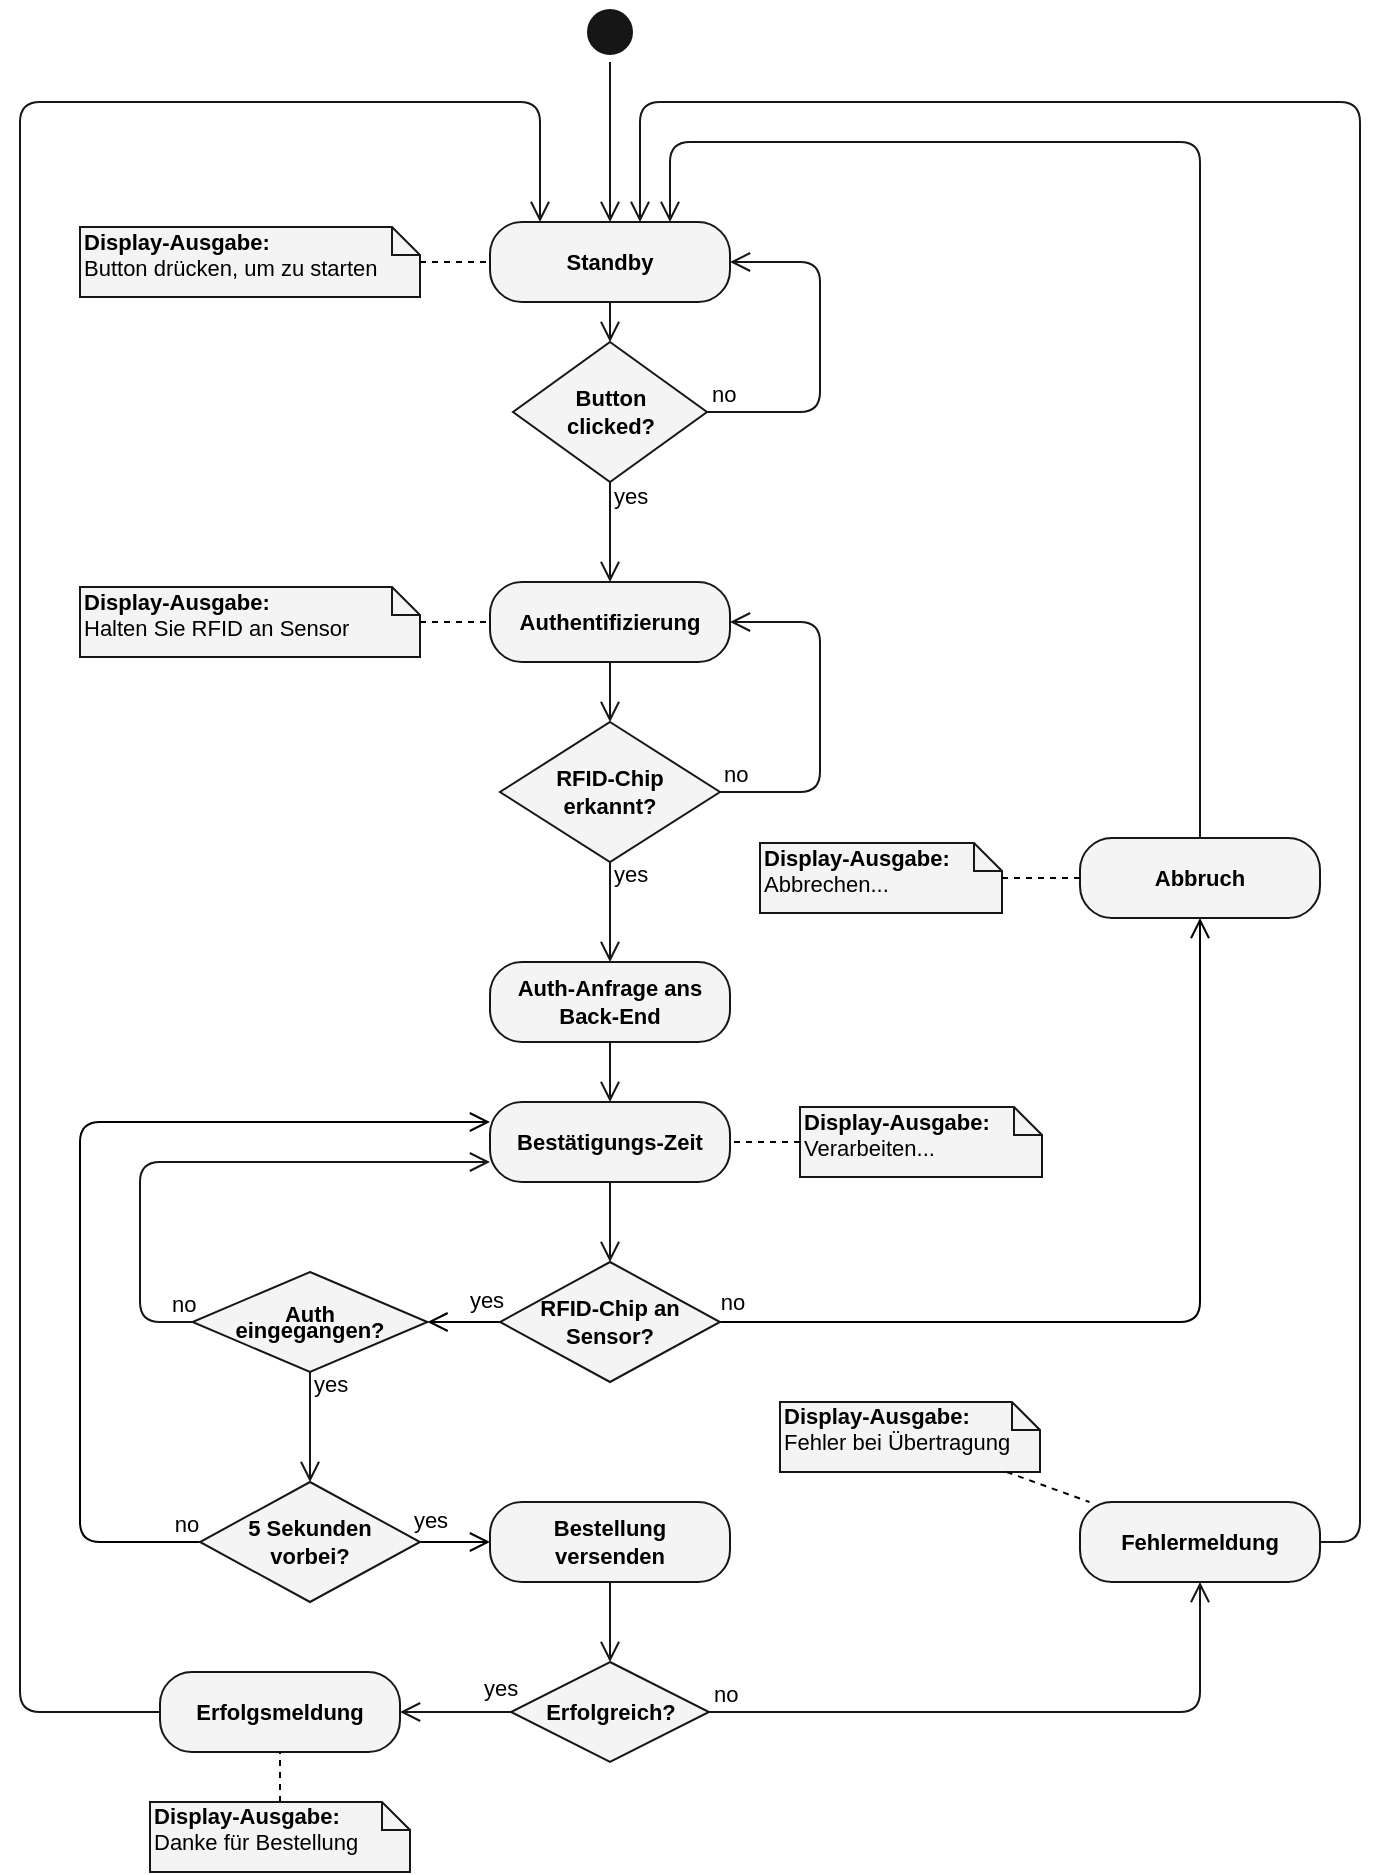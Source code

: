 <mxfile version="13.3.5" type="github">
  <diagram name="Page-1" id="0783ab3e-0a74-02c8-0abd-f7b4e66b4bec">
    <mxGraphModel dx="3965" dy="2205" grid="1" gridSize="10" guides="1" tooltips="1" connect="1" arrows="1" fold="1" page="0" pageScale="1" pageWidth="850" pageHeight="1100" background="#ffffff" math="0" shadow="0" extFonts="IBM Plex Sans^https://fonts.googleapis.com/css?family=IBM+Plex+Sans|Inter^https://fonts.googleapis.com/css?family=Inter|IBM Plex Mono^https://fonts.googleapis.com/css?family=IBM+Plex+Mono">
      <root>
        <mxCell id="0" />
        <mxCell id="1" parent="0" />
        <mxCell id="UkPEANMkQvJuo5ozUItd-36" value="" style="ellipse;html=1;shape=startState;fillColor=#161616;strokeColor=#161616;fontFamily=Helvetica;" parent="1" vertex="1">
          <mxGeometry x="200" y="-230" width="30" height="30" as="geometry" />
        </mxCell>
        <mxCell id="UkPEANMkQvJuo5ozUItd-37" value="" style="edgeStyle=orthogonalEdgeStyle;html=1;verticalAlign=bottom;endArrow=open;endSize=8;strokeColor=#161616;fontFamily=Helvetica;" parent="1" source="UkPEANMkQvJuo5ozUItd-36" target="UkPEANMkQvJuo5ozUItd-38" edge="1">
          <mxGeometry relative="1" as="geometry">
            <mxPoint x="215" y="-110" as="targetPoint" />
          </mxGeometry>
        </mxCell>
        <mxCell id="UkPEANMkQvJuo5ozUItd-38" value="Standby" style="rounded=1;whiteSpace=wrap;html=1;arcSize=40;fontColor=#000000;fontFamily=Helvetica;fontStyle=1;strokeColor=#161616;fillColor=#f4f4f4;fontSize=11;" parent="1" vertex="1">
          <mxGeometry x="155" y="-120" width="120" height="40" as="geometry" />
        </mxCell>
        <mxCell id="UkPEANMkQvJuo5ozUItd-39" value="" style="edgeStyle=orthogonalEdgeStyle;html=1;verticalAlign=bottom;endArrow=open;endSize=8;strokeColor=#161616;fontFamily=Helvetica;" parent="1" source="UkPEANMkQvJuo5ozUItd-38" target="UkPEANMkQvJuo5ozUItd-45" edge="1">
          <mxGeometry relative="1" as="geometry">
            <mxPoint x="215" y="-30" as="targetPoint" />
          </mxGeometry>
        </mxCell>
        <mxCell id="UkPEANMkQvJuo5ozUItd-41" style="rounded=0;orthogonalLoop=1;jettySize=auto;html=1;fontFamily=Helvetica;endArrow=none;endFill=0;dashed=1;" parent="1" source="UkPEANMkQvJuo5ozUItd-40" target="UkPEANMkQvJuo5ozUItd-38" edge="1">
          <mxGeometry relative="1" as="geometry" />
        </mxCell>
        <mxCell id="UkPEANMkQvJuo5ozUItd-40" value="&lt;b style=&quot;font-size: 11px;&quot;&gt;Display-Ausgabe:&lt;/b&gt;&lt;br style=&quot;font-size: 11px;&quot;&gt;Button drücken, um zu starten" style="shape=note;whiteSpace=wrap;html=1;size=14;verticalAlign=top;align=left;spacingTop=-6;strokeColor=#161616;fontFamily=Helvetica;fillColor=#F4F4F4;fontSize=11;" parent="1" vertex="1">
          <mxGeometry x="-50" y="-117.5" width="170" height="35" as="geometry" />
        </mxCell>
        <mxCell id="UkPEANMkQvJuo5ozUItd-42" value="Authentifizierung" style="rounded=1;whiteSpace=wrap;html=1;arcSize=40;fontColor=#000000;fontFamily=Helvetica;fontStyle=1;strokeColor=#161616;fillColor=#f4f4f4;fontSize=11;" parent="1" vertex="1">
          <mxGeometry x="155" y="60" width="120" height="40" as="geometry" />
        </mxCell>
        <mxCell id="UkPEANMkQvJuo5ozUItd-43" value="" style="edgeStyle=orthogonalEdgeStyle;html=1;verticalAlign=bottom;endArrow=open;endSize=8;strokeColor=#161616;entryX=0.5;entryY=0;entryDx=0;entryDy=0;fontFamily=Helvetica;" parent="1" source="UkPEANMkQvJuo5ozUItd-42" target="UkPEANMkQvJuo5ozUItd-53" edge="1">
          <mxGeometry relative="1" as="geometry">
            <mxPoint x="215" y="150" as="targetPoint" />
          </mxGeometry>
        </mxCell>
        <mxCell id="UkPEANMkQvJuo5ozUItd-45" value="Button&lt;br style=&quot;font-size: 11px;&quot;&gt;clicked?" style="rhombus;whiteSpace=wrap;html=1;strokeColor=#161616;fillColor=#F4F4F4;fontFamily=Helvetica;fontStyle=1;fontSize=11;" parent="1" vertex="1">
          <mxGeometry x="166.5" y="-60" width="97" height="70" as="geometry" />
        </mxCell>
        <mxCell id="UkPEANMkQvJuo5ozUItd-46" value="&lt;font&gt;no&lt;/font&gt;" style="edgeStyle=orthogonalEdgeStyle;html=1;align=left;verticalAlign=bottom;endArrow=open;endSize=8;strokeColor=#161616;entryX=1;entryY=0.5;entryDx=0;entryDy=0;exitX=1;exitY=0.5;exitDx=0;exitDy=0;fontFamily=Helvetica;" parent="1" source="UkPEANMkQvJuo5ozUItd-45" target="UkPEANMkQvJuo5ozUItd-38" edge="1">
          <mxGeometry x="-1" relative="1" as="geometry">
            <mxPoint x="305" y="-20" as="targetPoint" />
            <Array as="points">
              <mxPoint x="320" y="-25" />
              <mxPoint x="320" y="-100" />
            </Array>
          </mxGeometry>
        </mxCell>
        <mxCell id="UkPEANMkQvJuo5ozUItd-47" value="&lt;font&gt;yes&lt;/font&gt;" style="edgeStyle=orthogonalEdgeStyle;html=1;align=left;verticalAlign=top;endArrow=open;endSize=8;strokeColor=#161616;fontFamily=Helvetica;" parent="1" source="UkPEANMkQvJuo5ozUItd-45" target="UkPEANMkQvJuo5ozUItd-42" edge="1">
          <mxGeometry x="-1" y="-6" relative="1" as="geometry">
            <mxPoint x="165" y="60" as="targetPoint" />
            <mxPoint x="6" y="-6" as="offset" />
          </mxGeometry>
        </mxCell>
        <mxCell id="UkPEANMkQvJuo5ozUItd-49" style="edgeStyle=none;rounded=0;orthogonalLoop=1;jettySize=auto;html=1;dashed=1;endArrow=none;endFill=0;strokeColor=#000000;fontFamily=Helvetica;" parent="1" source="UkPEANMkQvJuo5ozUItd-48" target="UkPEANMkQvJuo5ozUItd-42" edge="1">
          <mxGeometry relative="1" as="geometry" />
        </mxCell>
        <mxCell id="UkPEANMkQvJuo5ozUItd-48" value="&lt;b style=&quot;font-size: 11px;&quot;&gt;Display-Ausgabe:&lt;/b&gt;&lt;br style=&quot;font-size: 11px;&quot;&gt;Halten Sie RFID an Sensor" style="shape=note;whiteSpace=wrap;html=1;size=14;verticalAlign=top;align=left;spacingTop=-6;strokeColor=#161616;fontFamily=Helvetica;fillColor=#F4F4F4;fontSize=11;" parent="1" vertex="1">
          <mxGeometry x="-50" y="62.5" width="170" height="35" as="geometry" />
        </mxCell>
        <mxCell id="UkPEANMkQvJuo5ozUItd-53" value="RFID-Chip&lt;br style=&quot;font-size: 11px;&quot;&gt;erkannt?" style="rhombus;whiteSpace=wrap;html=1;strokeColor=#161616;fillColor=#F4F4F4;fontFamily=Helvetica;fontStyle=1;fontSize=11;" parent="1" vertex="1">
          <mxGeometry x="160" y="130" width="110" height="70" as="geometry" />
        </mxCell>
        <mxCell id="UkPEANMkQvJuo5ozUItd-54" value="&lt;font&gt;no&lt;/font&gt;" style="edgeStyle=orthogonalEdgeStyle;html=1;align=left;verticalAlign=bottom;endArrow=open;endSize=8;strokeColor=#161616;entryX=1;entryY=0.5;entryDx=0;entryDy=0;fontFamily=Helvetica;" parent="1" source="UkPEANMkQvJuo5ozUItd-53" target="UkPEANMkQvJuo5ozUItd-42" edge="1">
          <mxGeometry x="-1" relative="1" as="geometry">
            <mxPoint x="330" y="230" as="targetPoint" />
            <Array as="points">
              <mxPoint x="320" y="165" />
              <mxPoint x="320" y="80" />
            </Array>
          </mxGeometry>
        </mxCell>
        <mxCell id="UkPEANMkQvJuo5ozUItd-55" value="&lt;font&gt;yes&lt;/font&gt;" style="edgeStyle=orthogonalEdgeStyle;html=1;align=left;verticalAlign=top;endArrow=open;endSize=8;strokeColor=#161616;fontFamily=Helvetica;" parent="1" source="UkPEANMkQvJuo5ozUItd-53" target="UkPEANMkQvJuo5ozUItd-64" edge="1">
          <mxGeometry x="-1" y="-7" relative="1" as="geometry">
            <mxPoint x="215" y="250" as="targetPoint" />
            <mxPoint x="7" y="-7" as="offset" />
          </mxGeometry>
        </mxCell>
        <mxCell id="UkPEANMkQvJuo5ozUItd-64" value="Auth-Anfrage ans Back-End" style="rounded=1;whiteSpace=wrap;html=1;arcSize=40;fontColor=#000000;fontFamily=Helvetica;fontStyle=1;strokeColor=#161616;fillColor=#f4f4f4;fontSize=11;" parent="1" vertex="1">
          <mxGeometry x="155" y="250" width="120" height="40" as="geometry" />
        </mxCell>
        <mxCell id="UkPEANMkQvJuo5ozUItd-65" value="" style="edgeStyle=orthogonalEdgeStyle;html=1;verticalAlign=bottom;endArrow=open;endSize=8;strokeColor=#161616;entryX=0.5;entryY=0;entryDx=0;entryDy=0;fontFamily=Helvetica;" parent="1" source="UkPEANMkQvJuo5ozUItd-64" target="UkPEANMkQvJuo5ozUItd-80" edge="1">
          <mxGeometry relative="1" as="geometry">
            <mxPoint x="215" y="340" as="targetPoint" />
          </mxGeometry>
        </mxCell>
        <mxCell id="UkPEANMkQvJuo5ozUItd-71" value="no" style="edgeStyle=orthogonalEdgeStyle;rounded=1;orthogonalLoop=1;jettySize=auto;html=1;endArrow=open;endFill=0;strokeColor=#000000;fontFamily=Helvetica;endSize=8;startSize=8;" parent="1" source="UkPEANMkQvJuo5ozUItd-76" target="UkPEANMkQvJuo5ozUItd-69" edge="1">
          <mxGeometry x="0.131" y="234" relative="1" as="geometry">
            <mxPoint x="365" y="440" as="sourcePoint" />
            <mxPoint as="offset" />
          </mxGeometry>
        </mxCell>
        <mxCell id="UkPEANMkQvJuo5ozUItd-69" value="Abbruch" style="rounded=1;whiteSpace=wrap;html=1;arcSize=40;fontColor=#000000;fontFamily=Helvetica;fontStyle=1;strokeColor=#161616;fillColor=#f4f4f4;fontSize=11;" parent="1" vertex="1">
          <mxGeometry x="450" y="188" width="120" height="40" as="geometry" />
        </mxCell>
        <mxCell id="UkPEANMkQvJuo5ozUItd-70" value="" style="edgeStyle=orthogonalEdgeStyle;html=1;verticalAlign=bottom;endArrow=open;endSize=8;strokeColor=#161616;entryX=0.75;entryY=0;entryDx=0;entryDy=0;fontFamily=Helvetica;" parent="1" source="UkPEANMkQvJuo5ozUItd-69" target="UkPEANMkQvJuo5ozUItd-38" edge="1">
          <mxGeometry relative="1" as="geometry">
            <mxPoint x="257" y="-141" as="targetPoint" />
            <mxPoint x="490" y="130" as="sourcePoint" />
            <Array as="points">
              <mxPoint x="510" y="-160" />
              <mxPoint x="245" y="-160" />
            </Array>
          </mxGeometry>
        </mxCell>
        <mxCell id="UkPEANMkQvJuo5ozUItd-83" value="yes" style="edgeStyle=orthogonalEdgeStyle;rounded=1;orthogonalLoop=1;jettySize=auto;html=1;startSize=8;endArrow=open;endFill=0;endSize=8;strokeColor=#000000;fontFamily=Helvetica;exitX=0;exitY=0.5;exitDx=0;exitDy=0;" parent="1" source="UkPEANMkQvJuo5ozUItd-76" target="UkPEANMkQvJuo5ozUItd-90" edge="1">
          <mxGeometry x="-0.681" y="-11" relative="1" as="geometry">
            <mxPoint x="215" y="490" as="targetPoint" />
            <mxPoint as="offset" />
          </mxGeometry>
        </mxCell>
        <mxCell id="UkPEANMkQvJuo5ozUItd-76" value="RFID-Chip an Sensor?" style="rhombus;whiteSpace=wrap;html=1;strokeColor=#161616;fillColor=#F4F4F4;fontFamily=Helvetica;fontStyle=1;fontSize=11;" parent="1" vertex="1">
          <mxGeometry x="160" y="400" width="110" height="60" as="geometry" />
        </mxCell>
        <mxCell id="UkPEANMkQvJuo5ozUItd-80" value="Bestätigungs-Zeit" style="rounded=1;whiteSpace=wrap;html=1;arcSize=40;fontColor=#000000;fontFamily=Helvetica;fontStyle=1;strokeColor=#161616;fillColor=#f4f4f4;fontSize=11;" parent="1" vertex="1">
          <mxGeometry x="155" y="320" width="120" height="40" as="geometry" />
        </mxCell>
        <mxCell id="UkPEANMkQvJuo5ozUItd-81" value="" style="edgeStyle=orthogonalEdgeStyle;html=1;verticalAlign=bottom;endArrow=open;endSize=8;strokeColor=#161616;fontFamily=Helvetica;" parent="1" source="UkPEANMkQvJuo5ozUItd-80" target="UkPEANMkQvJuo5ozUItd-76" edge="1">
          <mxGeometry relative="1" as="geometry">
            <mxPoint x="10" y="480" as="targetPoint" />
          </mxGeometry>
        </mxCell>
        <mxCell id="UkPEANMkQvJuo5ozUItd-84" value="no" style="edgeStyle=orthogonalEdgeStyle;rounded=1;orthogonalLoop=1;jettySize=auto;html=1;startSize=8;endArrow=open;endFill=0;endSize=8;strokeColor=#000000;fontFamily=Helvetica;exitX=0;exitY=0.5;exitDx=0;exitDy=0;" parent="1" source="UkPEANMkQvJuo5ozUItd-82" target="UkPEANMkQvJuo5ozUItd-80" edge="1">
          <mxGeometry x="-0.71" y="-53" relative="1" as="geometry">
            <Array as="points">
              <mxPoint x="-50" y="540" />
              <mxPoint x="-50" y="330" />
            </Array>
            <mxPoint as="offset" />
          </mxGeometry>
        </mxCell>
        <mxCell id="UkPEANMkQvJuo5ozUItd-95" value="yes" style="edgeStyle=orthogonalEdgeStyle;rounded=1;orthogonalLoop=1;jettySize=auto;html=1;startSize=8;endArrow=open;endFill=0;endSize=8;strokeColor=#000000;fontFamily=Helvetica;" parent="1" source="UkPEANMkQvJuo5ozUItd-82" target="UkPEANMkQvJuo5ozUItd-93" edge="1">
          <mxGeometry x="-0.778" y="11" relative="1" as="geometry">
            <mxPoint as="offset" />
          </mxGeometry>
        </mxCell>
        <mxCell id="UkPEANMkQvJuo5ozUItd-82" value="5 Sekunden&lt;br style=&quot;font-size: 11px;&quot;&gt;vorbei?" style="rhombus;whiteSpace=wrap;html=1;strokeColor=#161616;fillColor=#F4F4F4;fontFamily=Helvetica;fontStyle=1;fontSize=11;" parent="1" vertex="1">
          <mxGeometry x="10" y="510" width="110" height="60" as="geometry" />
        </mxCell>
        <mxCell id="UkPEANMkQvJuo5ozUItd-85" value="&lt;b style=&quot;font-size: 11px;&quot;&gt;Display-Ausgabe:&lt;/b&gt;&lt;br style=&quot;font-size: 11px;&quot;&gt;Verarbeiten..." style="shape=note;whiteSpace=wrap;html=1;size=14;verticalAlign=top;align=left;spacingTop=-6;strokeColor=#161616;fontFamily=Helvetica;fillColor=#F4F4F4;fontSize=11;" parent="1" vertex="1">
          <mxGeometry x="310" y="322.5" width="121" height="35" as="geometry" />
        </mxCell>
        <mxCell id="UkPEANMkQvJuo5ozUItd-86" style="edgeStyle=none;rounded=0;orthogonalLoop=1;jettySize=auto;html=1;dashed=1;endArrow=none;endFill=0;strokeColor=#000000;fontFamily=Helvetica;" parent="1" source="UkPEANMkQvJuo5ozUItd-85" target="UkPEANMkQvJuo5ozUItd-80" edge="1">
          <mxGeometry relative="1" as="geometry">
            <mxPoint x="130" y="90" as="sourcePoint" />
            <mxPoint x="165" y="90" as="targetPoint" />
          </mxGeometry>
        </mxCell>
        <mxCell id="UkPEANMkQvJuo5ozUItd-90" value="&lt;p style=&quot;line-height: 70%; font-size: 11px;&quot;&gt;Auth&lt;br style=&quot;font-size: 11px;&quot;&gt;eingegangen?&lt;/p&gt;" style="rhombus;whiteSpace=wrap;html=1;strokeColor=#161616;fillColor=#F4F4F4;fontFamily=Helvetica;fontStyle=1;fontSize=11;" parent="1" vertex="1">
          <mxGeometry x="6.25" y="405" width="117.5" height="50" as="geometry" />
        </mxCell>
        <mxCell id="UkPEANMkQvJuo5ozUItd-91" value="&lt;font&gt;no&lt;/font&gt;" style="edgeStyle=orthogonalEdgeStyle;html=1;align=left;verticalAlign=bottom;endArrow=open;endSize=8;strokeColor=#161616;exitX=0;exitY=0.5;exitDx=0;exitDy=0;fontFamily=Helvetica;" parent="1" source="UkPEANMkQvJuo5ozUItd-90" target="UkPEANMkQvJuo5ozUItd-80" edge="1">
          <mxGeometry x="-0.914" relative="1" as="geometry">
            <mxPoint x="335" y="530" as="targetPoint" />
            <Array as="points">
              <mxPoint x="-20" y="430" />
              <mxPoint x="-20" y="350" />
            </Array>
            <mxPoint as="offset" />
          </mxGeometry>
        </mxCell>
        <mxCell id="UkPEANMkQvJuo5ozUItd-92" value="&lt;font&gt;yes&lt;/font&gt;" style="edgeStyle=orthogonalEdgeStyle;html=1;align=left;verticalAlign=top;endArrow=open;endSize=8;strokeColor=#161616;entryX=0.5;entryY=0;entryDx=0;entryDy=0;exitX=0.5;exitY=1;exitDx=0;exitDy=0;fontFamily=Helvetica;" parent="1" source="UkPEANMkQvJuo5ozUItd-90" target="UkPEANMkQvJuo5ozUItd-82" edge="1">
          <mxGeometry x="-1" y="-7" relative="1" as="geometry">
            <mxPoint x="195" y="610" as="targetPoint" />
            <mxPoint x="149" y="550" as="sourcePoint" />
            <mxPoint x="7" y="-7" as="offset" />
          </mxGeometry>
        </mxCell>
        <mxCell id="UkPEANMkQvJuo5ozUItd-93" value="Bestellung&lt;br style=&quot;font-size: 11px;&quot;&gt;versenden" style="rounded=1;whiteSpace=wrap;html=1;arcSize=40;fontColor=#000000;fontFamily=Helvetica;fontStyle=1;strokeColor=#161616;fillColor=#f4f4f4;fontSize=11;" parent="1" vertex="1">
          <mxGeometry x="155" y="520" width="120" height="40" as="geometry" />
        </mxCell>
        <mxCell id="UkPEANMkQvJuo5ozUItd-94" value="" style="edgeStyle=orthogonalEdgeStyle;html=1;verticalAlign=bottom;endArrow=open;endSize=8;strokeColor=#161616;fontFamily=Helvetica;" parent="1" source="UkPEANMkQvJuo5ozUItd-93" target="UkPEANMkQvJuo5ozUItd-96" edge="1">
          <mxGeometry relative="1" as="geometry">
            <mxPoint x="215" y="630" as="targetPoint" />
          </mxGeometry>
        </mxCell>
        <mxCell id="UkPEANMkQvJuo5ozUItd-96" value="Erfolgreich?" style="rhombus;whiteSpace=wrap;html=1;strokeColor=#161616;fillColor=#F4F4F4;fontFamily=Helvetica;fontStyle=1;fontSize=11;" parent="1" vertex="1">
          <mxGeometry x="165.5" y="600" width="99" height="50" as="geometry" />
        </mxCell>
        <mxCell id="UkPEANMkQvJuo5ozUItd-97" value="&lt;font&gt;no&lt;/font&gt;" style="edgeStyle=orthogonalEdgeStyle;html=1;align=left;verticalAlign=bottom;endArrow=open;endSize=8;strokeColor=#161616;fontFamily=Helvetica;" parent="1" source="UkPEANMkQvJuo5ozUItd-96" target="UkPEANMkQvJuo5ozUItd-99" edge="1">
          <mxGeometry x="-1" relative="1" as="geometry">
            <mxPoint x="509" y="560" as="targetPoint" />
          </mxGeometry>
        </mxCell>
        <mxCell id="UkPEANMkQvJuo5ozUItd-98" value="&lt;font&gt;yes&lt;/font&gt;" style="edgeStyle=orthogonalEdgeStyle;html=1;align=left;verticalAlign=top;endArrow=open;endSize=8;strokeColor=#161616;fontFamily=Helvetica;" parent="1" source="UkPEANMkQvJuo5ozUItd-96" target="UkPEANMkQvJuo5ozUItd-103" edge="1">
          <mxGeometry x="-0.441" y="-25" relative="1" as="geometry">
            <mxPoint x="215" y="730" as="targetPoint" />
            <mxPoint as="offset" />
          </mxGeometry>
        </mxCell>
        <mxCell id="UkPEANMkQvJuo5ozUItd-99" value="Fehlermeldung" style="rounded=1;whiteSpace=wrap;html=1;arcSize=40;fontColor=#000000;fontFamily=Helvetica;fontStyle=1;strokeColor=#161616;fillColor=#f4f4f4;fontSize=11;" parent="1" vertex="1">
          <mxGeometry x="450" y="520" width="120" height="40" as="geometry" />
        </mxCell>
        <mxCell id="UkPEANMkQvJuo5ozUItd-100" value="" style="edgeStyle=orthogonalEdgeStyle;html=1;verticalAlign=bottom;endArrow=open;endSize=8;strokeColor=#161616;fontFamily=Helvetica;" parent="1" source="UkPEANMkQvJuo5ozUItd-99" target="UkPEANMkQvJuo5ozUItd-38" edge="1">
          <mxGeometry relative="1" as="geometry">
            <mxPoint x="420" y="580" as="targetPoint" />
            <Array as="points">
              <mxPoint x="590" y="540" />
              <mxPoint x="590" y="-180" />
              <mxPoint x="230" y="-180" />
            </Array>
          </mxGeometry>
        </mxCell>
        <mxCell id="UkPEANMkQvJuo5ozUItd-101" value="&lt;b style=&quot;font-size: 11px;&quot;&gt;Display-Ausgabe:&lt;/b&gt;&lt;br style=&quot;font-size: 11px;&quot;&gt;Fehler bei Übertragung" style="shape=note;whiteSpace=wrap;html=1;size=14;verticalAlign=top;align=left;spacingTop=-6;strokeColor=#161616;fontFamily=Helvetica;fillColor=#F4F4F4;fontSize=11;" parent="1" vertex="1">
          <mxGeometry x="300" y="470" width="130" height="35" as="geometry" />
        </mxCell>
        <mxCell id="UkPEANMkQvJuo5ozUItd-102" style="edgeStyle=none;rounded=0;orthogonalLoop=1;jettySize=auto;html=1;dashed=1;endArrow=none;endFill=0;strokeColor=#000000;fontFamily=Helvetica;" parent="1" source="UkPEANMkQvJuo5ozUItd-101" target="UkPEANMkQvJuo5ozUItd-99" edge="1">
          <mxGeometry relative="1" as="geometry">
            <mxPoint x="130" y="222.5" as="sourcePoint" />
            <mxPoint x="275" y="472.5" as="targetPoint" />
          </mxGeometry>
        </mxCell>
        <mxCell id="UkPEANMkQvJuo5ozUItd-103" value="Erfolgsmeldung" style="rounded=1;whiteSpace=wrap;html=1;arcSize=40;fontColor=#000000;fontFamily=Helvetica;fontStyle=1;strokeColor=#161616;fillColor=#f4f4f4;fontSize=11;" parent="1" vertex="1">
          <mxGeometry x="-10" y="605" width="120" height="40" as="geometry" />
        </mxCell>
        <mxCell id="UkPEANMkQvJuo5ozUItd-104" value="" style="edgeStyle=orthogonalEdgeStyle;html=1;verticalAlign=bottom;endArrow=open;endSize=8;strokeColor=#161616;fontFamily=Helvetica;" parent="1" source="UkPEANMkQvJuo5ozUItd-103" target="UkPEANMkQvJuo5ozUItd-38" edge="1">
          <mxGeometry relative="1" as="geometry">
            <mxPoint x="-180" y="330" as="targetPoint" />
            <Array as="points">
              <mxPoint x="-80" y="625" />
              <mxPoint x="-80" y="-180" />
              <mxPoint x="180" y="-180" />
            </Array>
          </mxGeometry>
        </mxCell>
        <mxCell id="UkPEANMkQvJuo5ozUItd-105" value="&lt;b style=&quot;font-size: 11px;&quot;&gt;Display-Ausgabe:&lt;/b&gt;&lt;br style=&quot;font-size: 11px;&quot;&gt;Danke für Bestellung" style="shape=note;whiteSpace=wrap;html=1;size=14;verticalAlign=top;align=left;spacingTop=-6;strokeColor=#161616;fontFamily=Helvetica;fillColor=#F4F4F4;fontSize=11;" parent="1" vertex="1">
          <mxGeometry x="-15" y="670" width="130" height="35" as="geometry" />
        </mxCell>
        <mxCell id="UkPEANMkQvJuo5ozUItd-106" style="edgeStyle=none;rounded=0;orthogonalLoop=1;jettySize=auto;html=1;dashed=1;endArrow=none;endFill=0;strokeColor=#000000;fontFamily=Helvetica;" parent="1" source="UkPEANMkQvJuo5ozUItd-105" target="UkPEANMkQvJuo5ozUItd-103" edge="1">
          <mxGeometry relative="1" as="geometry">
            <mxPoint x="-470" y="362.5" as="sourcePoint" />
            <mxPoint x="-145.238" y="660" as="targetPoint" />
          </mxGeometry>
        </mxCell>
        <mxCell id="UkPEANMkQvJuo5ozUItd-107" value="&lt;b style=&quot;font-size: 11px;&quot;&gt;Display-Ausgabe:&lt;/b&gt;&lt;br style=&quot;font-size: 11px;&quot;&gt;Abbrechen..." style="shape=note;whiteSpace=wrap;html=1;size=14;verticalAlign=top;align=left;spacingTop=-6;strokeColor=#161616;fontFamily=Helvetica;fillColor=#F4F4F4;fontSize=11;" parent="1" vertex="1">
          <mxGeometry x="290" y="190.5" width="121" height="35" as="geometry" />
        </mxCell>
        <mxCell id="UkPEANMkQvJuo5ozUItd-108" style="edgeStyle=none;rounded=0;orthogonalLoop=1;jettySize=auto;html=1;dashed=1;endArrow=none;endFill=0;strokeColor=#000000;fontFamily=Helvetica;" parent="1" source="UkPEANMkQvJuo5ozUItd-107" target="UkPEANMkQvJuo5ozUItd-69" edge="1">
          <mxGeometry relative="1" as="geometry">
            <mxPoint x="149" y="7.5" as="sourcePoint" />
            <mxPoint x="294" y="257.5" as="targetPoint" />
          </mxGeometry>
        </mxCell>
      </root>
    </mxGraphModel>
  </diagram>
</mxfile>
